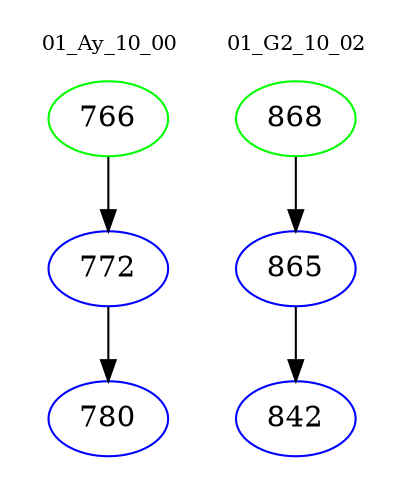 digraph{
subgraph cluster_0 {
color = white
label = "01_Ay_10_00";
fontsize=10;
T0_766 [label="766", color="green"]
T0_766 -> T0_772 [color="black"]
T0_772 [label="772", color="blue"]
T0_772 -> T0_780 [color="black"]
T0_780 [label="780", color="blue"]
}
subgraph cluster_1 {
color = white
label = "01_G2_10_02";
fontsize=10;
T1_868 [label="868", color="green"]
T1_868 -> T1_865 [color="black"]
T1_865 [label="865", color="blue"]
T1_865 -> T1_842 [color="black"]
T1_842 [label="842", color="blue"]
}
}
